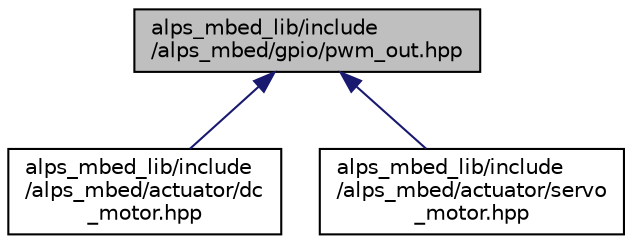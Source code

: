 digraph "alps_mbed_lib/include/alps_mbed/gpio/pwm_out.hpp"
{
 // LATEX_PDF_SIZE
  edge [fontname="Helvetica",fontsize="10",labelfontname="Helvetica",labelfontsize="10"];
  node [fontname="Helvetica",fontsize="10",shape=record];
  Node1 [label="alps_mbed_lib/include\l/alps_mbed/gpio/pwm_out.hpp",height=0.2,width=0.4,color="black", fillcolor="grey75", style="filled", fontcolor="black",tooltip="PWM出力ピン"];
  Node1 -> Node2 [dir="back",color="midnightblue",fontsize="10",style="solid",fontname="Helvetica"];
  Node2 [label="alps_mbed_lib/include\l/alps_mbed/actuator/dc\l_motor.hpp",height=0.2,width=0.4,color="black", fillcolor="white", style="filled",URL="$alps__mbed__lib_2include_2alps__mbed_2actuator_2dc__motor_8hpp.html",tooltip=" "];
  Node1 -> Node3 [dir="back",color="midnightblue",fontsize="10",style="solid",fontname="Helvetica"];
  Node3 [label="alps_mbed_lib/include\l/alps_mbed/actuator/servo\l_motor.hpp",height=0.2,width=0.4,color="black", fillcolor="white", style="filled",URL="$alps__mbed__lib_2include_2alps__mbed_2actuator_2servo__motor_8hpp.html",tooltip=" "];
}
